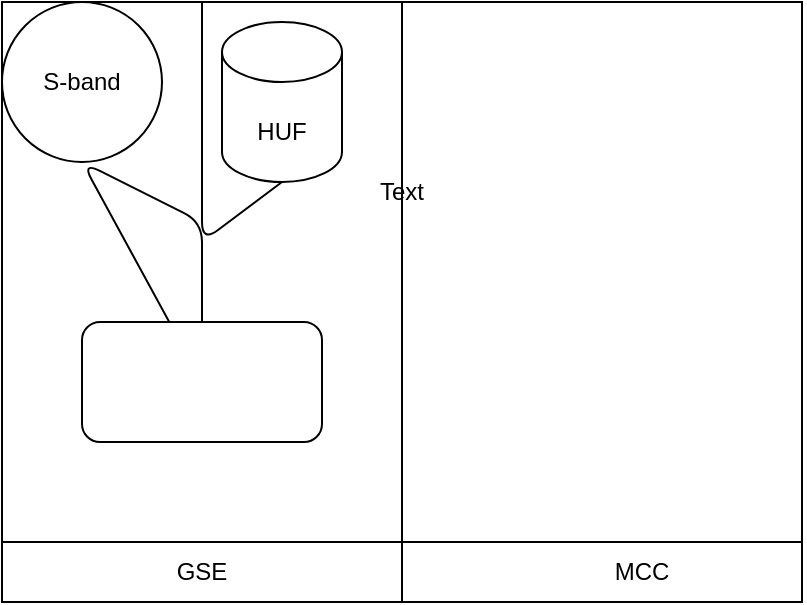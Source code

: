<mxfile>
    <diagram id="hAEStZOGTpkluUHSlXIf" name="Page-1">
        <mxGraphModel dx="467" dy="461" grid="1" gridSize="10" guides="1" tooltips="1" connect="1" arrows="1" fold="1" page="1" pageScale="1" pageWidth="827" pageHeight="1169" math="0" shadow="0">
            <root>
                <mxCell id="0"/>
                <mxCell id="1" parent="0"/>
                <mxCell id="2" value="" style="rounded=0;whiteSpace=wrap;html=1;" vertex="1" parent="1">
                    <mxGeometry x="40" y="90" width="200" height="300" as="geometry"/>
                </mxCell>
                <mxCell id="3" value="" style="rounded=0;whiteSpace=wrap;html=1;" vertex="1" parent="1">
                    <mxGeometry x="240" y="90" width="200" height="300" as="geometry"/>
                </mxCell>
                <mxCell id="4" value="MCC" style="text;html=1;strokeColor=none;fillColor=none;align=center;verticalAlign=middle;whiteSpace=wrap;rounded=0;" vertex="1" parent="1">
                    <mxGeometry x="330" y="360" width="60" height="30" as="geometry"/>
                </mxCell>
                <mxCell id="5" value="GSE" style="text;html=1;strokeColor=none;fillColor=none;align=center;verticalAlign=middle;whiteSpace=wrap;rounded=0;" vertex="1" parent="1">
                    <mxGeometry x="110" y="360" width="60" height="30" as="geometry"/>
                </mxCell>
                <mxCell id="7" value="" style="endArrow=none;html=1;" edge="1" parent="1">
                    <mxGeometry width="50" height="50" relative="1" as="geometry">
                        <mxPoint x="40" y="360" as="sourcePoint"/>
                        <mxPoint x="440" y="360" as="targetPoint"/>
                    </mxGeometry>
                </mxCell>
                <mxCell id="8" value="" style="ellipse;whiteSpace=wrap;html=1;aspect=fixed;" vertex="1" parent="1">
                    <mxGeometry x="40" y="90" width="80" height="80" as="geometry"/>
                </mxCell>
                <mxCell id="9" value="S-band" style="text;html=1;strokeColor=none;fillColor=none;align=center;verticalAlign=middle;whiteSpace=wrap;rounded=0;" vertex="1" parent="1">
                    <mxGeometry x="50" y="115" width="60" height="30" as="geometry"/>
                </mxCell>
                <mxCell id="10" value="" style="shape=cylinder3;whiteSpace=wrap;html=1;boundedLbl=1;backgroundOutline=1;size=15;" vertex="1" parent="1">
                    <mxGeometry x="150" y="100" width="60" height="80" as="geometry"/>
                </mxCell>
                <mxCell id="11" value="HUF" style="text;html=1;strokeColor=none;fillColor=none;align=center;verticalAlign=middle;whiteSpace=wrap;rounded=0;" vertex="1" parent="1">
                    <mxGeometry x="150" y="140" width="60" height="30" as="geometry"/>
                </mxCell>
                <mxCell id="16" value="" style="endArrow=none;html=1;" edge="1" parent="1" target="18">
                    <mxGeometry width="50" height="50" relative="1" as="geometry">
                        <mxPoint x="140" y="250" as="sourcePoint"/>
                        <mxPoint x="90" y="170" as="targetPoint"/>
                        <Array as="points">
                            <mxPoint x="140" y="200"/>
                            <mxPoint x="80" y="170"/>
                        </Array>
                    </mxGeometry>
                </mxCell>
                <mxCell id="17" value="" style="endArrow=none;html=1;" edge="1" parent="1" source="2">
                    <mxGeometry width="50" height="50" relative="1" as="geometry">
                        <mxPoint x="130" y="230" as="sourcePoint"/>
                        <mxPoint x="180" y="180" as="targetPoint"/>
                        <Array as="points">
                            <mxPoint x="140" y="210"/>
                        </Array>
                    </mxGeometry>
                </mxCell>
                <mxCell id="18" value="" style="rounded=1;whiteSpace=wrap;html=1;" vertex="1" parent="1">
                    <mxGeometry x="80" y="250" width="120" height="60" as="geometry"/>
                </mxCell>
                <mxCell id="19" value="Text" style="text;html=1;strokeColor=none;fillColor=none;align=center;verticalAlign=middle;whiteSpace=wrap;rounded=0;" vertex="1" parent="1">
                    <mxGeometry x="210" y="170" width="60" height="30" as="geometry"/>
                </mxCell>
            </root>
        </mxGraphModel>
    </diagram>
</mxfile>